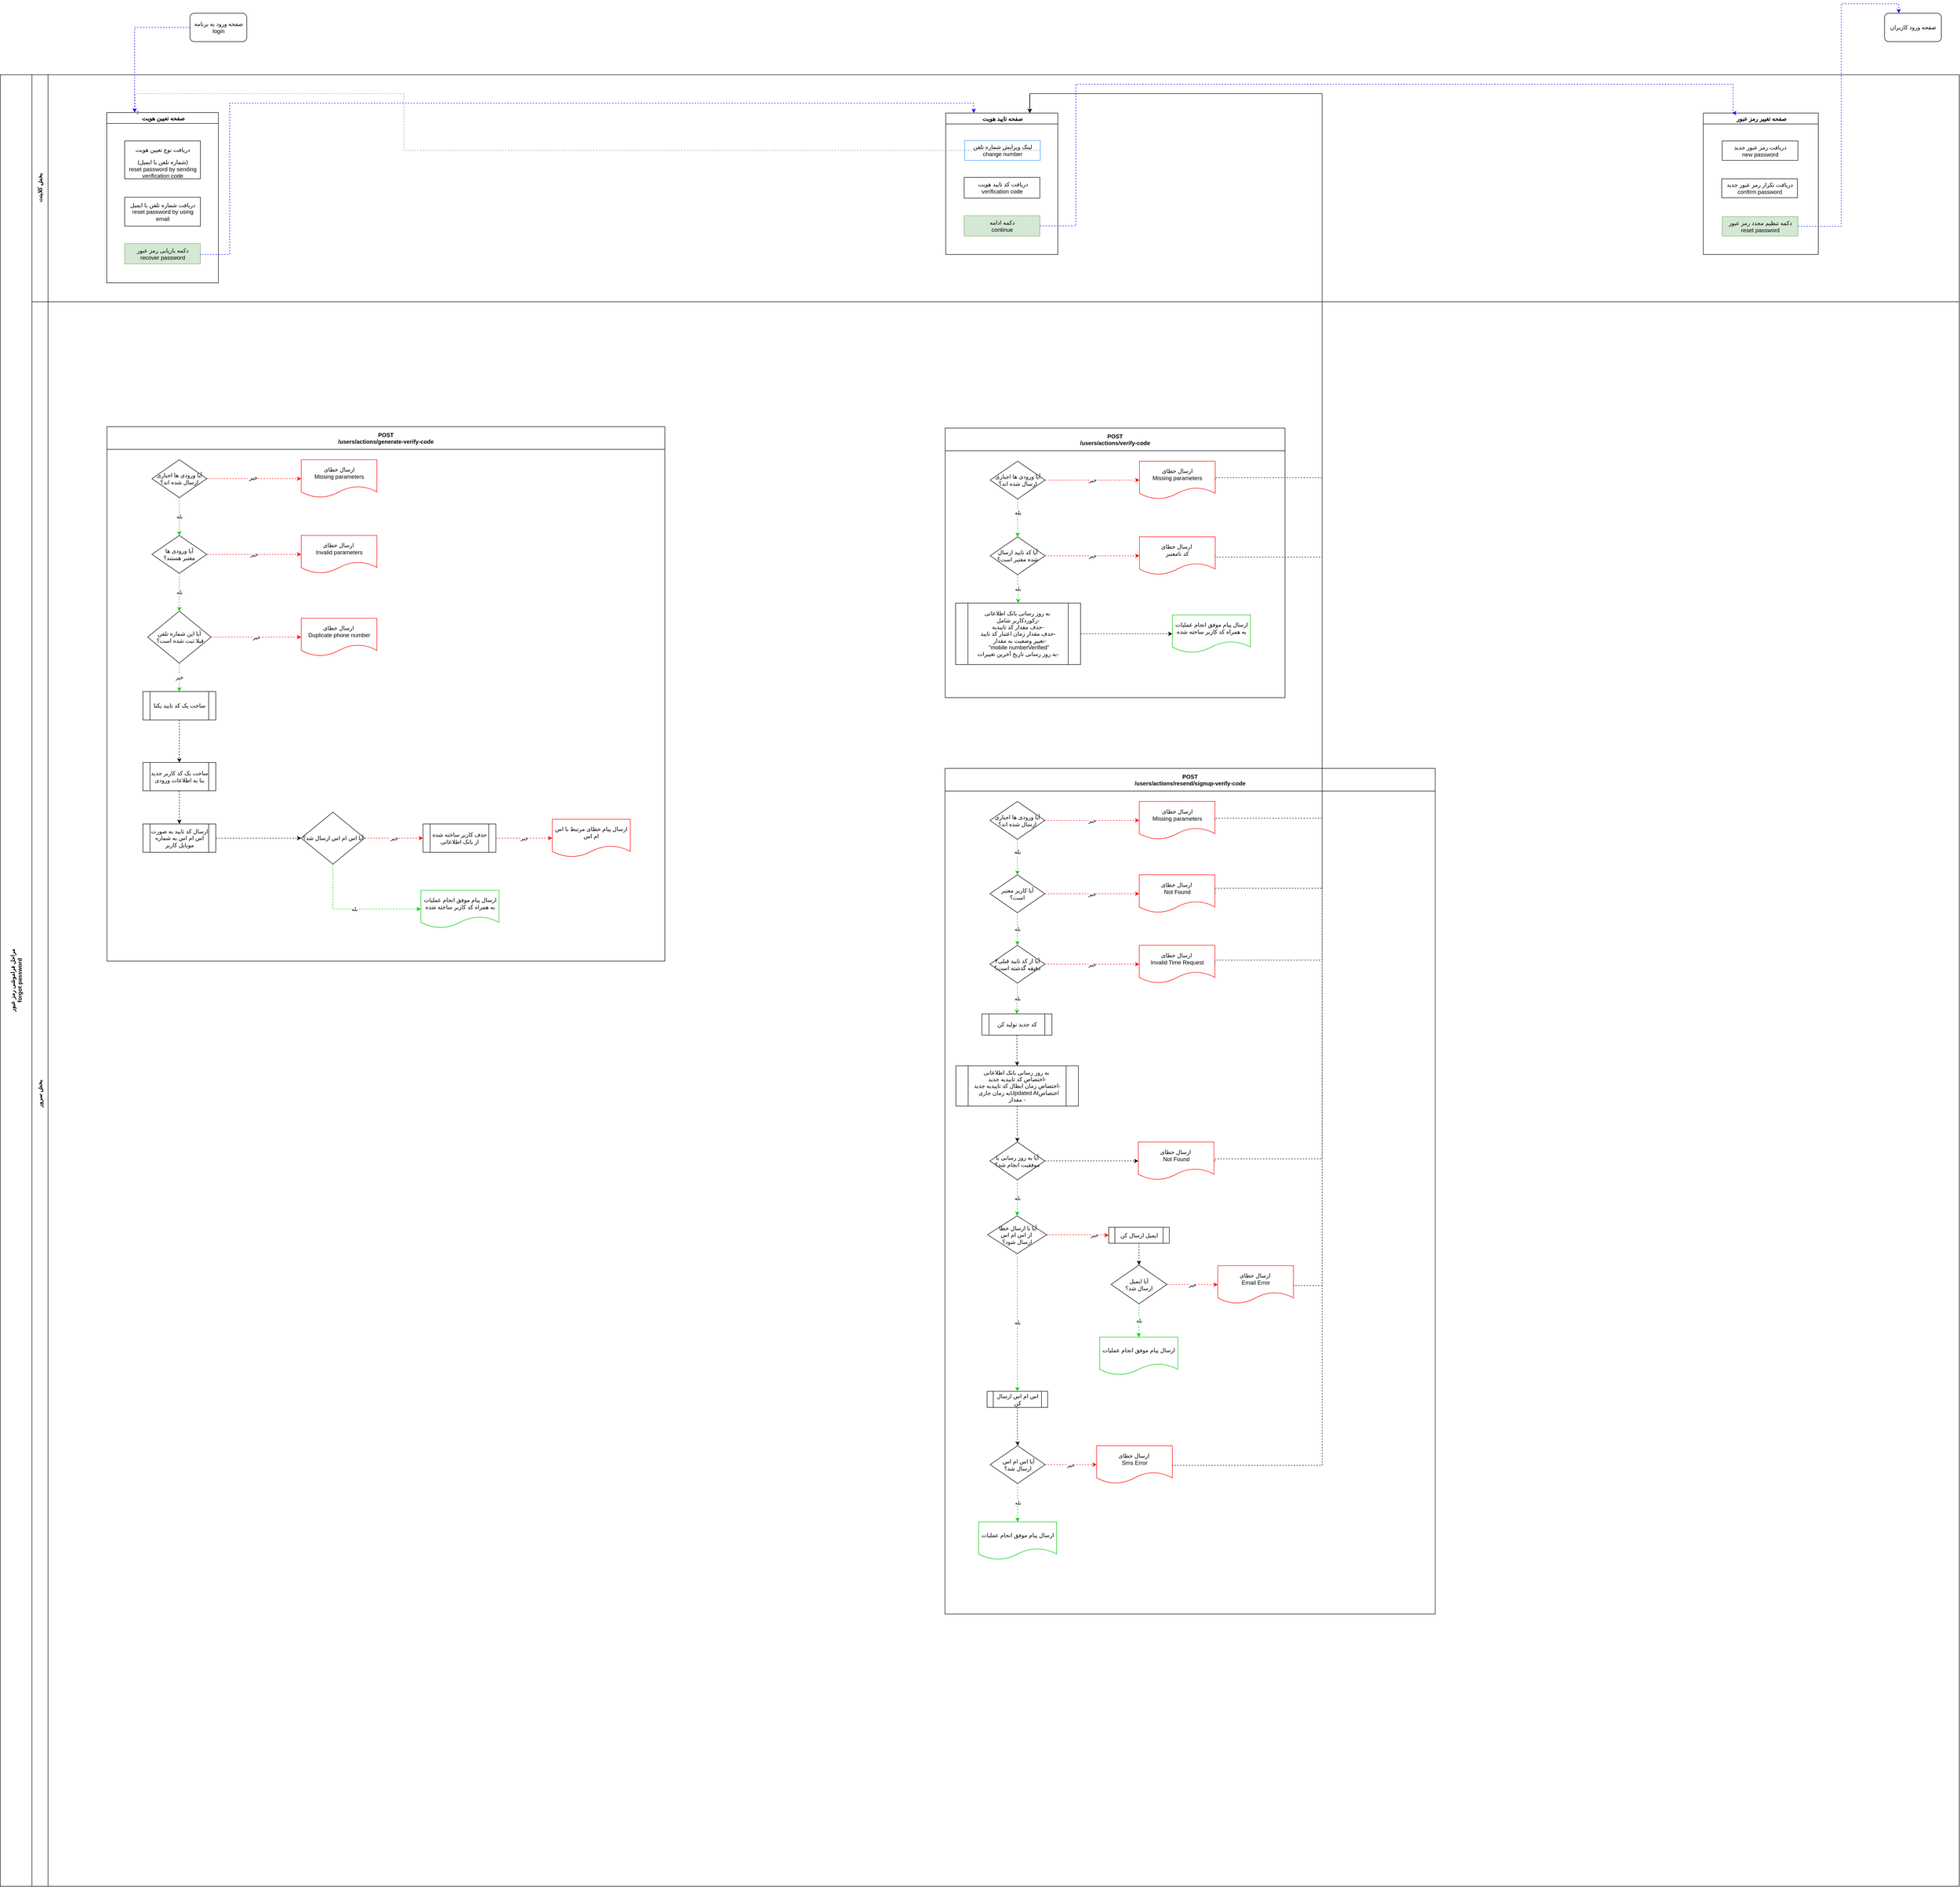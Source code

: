 <mxfile version="10.9.6" type="github"><diagram id="lWfPOPbWUKM3Ms0TFxAV" name="Page-1"><mxGraphModel dx="4256" dy="754" grid="1" gridSize="10" guides="1" tooltips="1" connect="1" arrows="1" fold="1" page="1" pageScale="1" pageWidth="850" pageHeight="1100" math="0" shadow="0"><root><mxCell id="0"/><mxCell id="1" parent="0"/><mxCell id="Nr_hfx2kaNxl8yZD8ZMd-1" value="مراحل فراموشی رمز عبور&lt;br&gt;forgot password&lt;br&gt;" style="swimlane;html=1;childLayout=stackLayout;resizeParent=1;resizeParentMax=0;horizontal=0;startSize=67;horizontalStack=0;" parent="1" vertex="1"><mxGeometry x="-643.5" y="1280" width="4140" height="3830" as="geometry"/></mxCell><mxCell id="Nr_hfx2kaNxl8yZD8ZMd-2" value="بخش کلاینت" style="swimlane;html=1;startSize=34;horizontal=0;" parent="Nr_hfx2kaNxl8yZD8ZMd-1" vertex="1"><mxGeometry x="67" width="4073" height="480" as="geometry"/></mxCell><mxCell id="Nr_hfx2kaNxl8yZD8ZMd-3" value=" صفحه تغییر رمز عبور" style="swimlane;" parent="Nr_hfx2kaNxl8yZD8ZMd-2" vertex="1"><mxGeometry x="3532" y="81" width="243" height="299" as="geometry"/></mxCell><mxCell id="Nr_hfx2kaNxl8yZD8ZMd-4" value="&lt;p&gt;&lt;/p&gt;&lt;p&gt;&lt;/p&gt;&lt;p&gt;&lt;/p&gt;&lt;p&gt;&lt;/p&gt;&lt;p&gt;&lt;/p&gt;&lt;p&gt;دریافت رمز عبور جدید&lt;br&gt;new password&lt;br&gt;&lt;/p&gt;" style="rounded=0;whiteSpace=wrap;html=1;" parent="Nr_hfx2kaNxl8yZD8ZMd-3" vertex="1"><mxGeometry x="40" y="59" width="160" height="41" as="geometry"/></mxCell><mxCell id="Nr_hfx2kaNxl8yZD8ZMd-5" value="&lt;span&gt;دریافت&amp;nbsp;&lt;/span&gt;&lt;span&gt;تکرار رمز عبور جدید&lt;br&gt;confirm password&lt;br&gt;&lt;/span&gt;" style="rounded=0;whiteSpace=wrap;html=1;" parent="Nr_hfx2kaNxl8yZD8ZMd-3" vertex="1"><mxGeometry x="39" y="139" width="160" height="40" as="geometry"/></mxCell><mxCell id="Nr_hfx2kaNxl8yZD8ZMd-6" value="دکمه تنظیم مجدد رمز عبور&lt;br&gt;reset password&lt;br&gt;" style="rounded=0;whiteSpace=wrap;html=1;fillColor=#d5e8d4;strokeColor=#82b366;" parent="Nr_hfx2kaNxl8yZD8ZMd-3" vertex="1"><mxGeometry x="40" y="219" width="160" height="41" as="geometry"/></mxCell><mxCell id="Nr_hfx2kaNxl8yZD8ZMd-7" value=" صفحه تایید هویت" style="swimlane;" parent="Nr_hfx2kaNxl8yZD8ZMd-2" vertex="1"><mxGeometry x="1931" y="81" width="237" height="299" as="geometry"/></mxCell><mxCell id="Nr_hfx2kaNxl8yZD8ZMd-8" value="&lt;p&gt;&lt;/p&gt;&lt;p&gt;&lt;/p&gt;&lt;p&gt;&lt;/p&gt;&lt;p&gt;&lt;/p&gt;&lt;p&gt;&lt;/p&gt;&lt;p&gt;&amp;nbsp;دریافت کد تایید هویت&lt;br&gt;verification code&lt;br&gt;&lt;/p&gt;" style="rounded=0;whiteSpace=wrap;html=1;" parent="Nr_hfx2kaNxl8yZD8ZMd-7" vertex="1"><mxGeometry x="39" y="136" width="160" height="44" as="geometry"/></mxCell><mxCell id="Nr_hfx2kaNxl8yZD8ZMd-9" value="دکمه ادامه&lt;br&gt;continue&lt;br&gt;" style="rounded=0;whiteSpace=wrap;html=1;fillColor=#d5e8d4;strokeColor=#82b366;" parent="Nr_hfx2kaNxl8yZD8ZMd-7" vertex="1"><mxGeometry x="39" y="217" width="160" height="43" as="geometry"/></mxCell><mxCell id="Nr_hfx2kaNxl8yZD8ZMd-10" value="لینک ویرایش شماره تلفن&lt;br&gt;change number&lt;br&gt;" style="rounded=0;whiteSpace=wrap;html=1;fillColor=#FFFFFF;strokeColor=#3399FF;" parent="Nr_hfx2kaNxl8yZD8ZMd-7" vertex="1"><mxGeometry x="40" y="58" width="160" height="42" as="geometry"/></mxCell><mxCell id="Nr_hfx2kaNxl8yZD8ZMd-11" value=" صفحه تعیین هویت" style="swimlane;" parent="Nr_hfx2kaNxl8yZD8ZMd-2" vertex="1"><mxGeometry x="158" y="80" width="236" height="360" as="geometry"/></mxCell><mxCell id="Nr_hfx2kaNxl8yZD8ZMd-12" value="&lt;p&gt;دریافت نوع تعیین هویت&lt;/p&gt;&lt;span&gt;(شماره تلفن یا ایمیل)&lt;br&gt;reset password by sending verification code&lt;br&gt;&lt;/span&gt;" style="rounded=0;whiteSpace=wrap;html=1;" parent="Nr_hfx2kaNxl8yZD8ZMd-11" vertex="1"><mxGeometry x="38" y="60" width="160" height="80" as="geometry"/></mxCell><mxCell id="Nr_hfx2kaNxl8yZD8ZMd-13" value="&lt;p&gt;&lt;/p&gt;&lt;p&gt;&lt;/p&gt;&lt;p&gt;&lt;/p&gt;&lt;p&gt;&lt;/p&gt;&lt;p&gt;&lt;/p&gt;&lt;p&gt;دریافت شماره تلفن یا ایمیل&lt;br&gt;reset password by using email&lt;br&gt;&lt;/p&gt;" style="rounded=0;whiteSpace=wrap;html=1;" parent="Nr_hfx2kaNxl8yZD8ZMd-11" vertex="1"><mxGeometry x="38" y="179" width="160" height="61" as="geometry"/></mxCell><mxCell id="Nr_hfx2kaNxl8yZD8ZMd-14" value="دکمه بازیابی رمز عبور&lt;br&gt;recover password&lt;br&gt;" style="rounded=0;whiteSpace=wrap;html=1;fillColor=#d5e8d4;strokeColor=#82b366;" parent="Nr_hfx2kaNxl8yZD8ZMd-11" vertex="1"><mxGeometry x="38" y="277" width="160" height="43" as="geometry"/></mxCell><mxCell id="Nr_hfx2kaNxl8yZD8ZMd-15" style="edgeStyle=orthogonalEdgeStyle;rounded=0;orthogonalLoop=1;jettySize=auto;html=1;exitX=1;exitY=0.5;exitDx=0;exitDy=0;entryX=0.25;entryY=0;entryDx=0;entryDy=0;dashed=1;fillColor=#dae8fc;strokeColor=#0000FF;" parent="Nr_hfx2kaNxl8yZD8ZMd-2" source="Nr_hfx2kaNxl8yZD8ZMd-14" target="Nr_hfx2kaNxl8yZD8ZMd-7" edge="1"><mxGeometry relative="1" as="geometry"><Array as="points"><mxPoint x="355" y="380"/><mxPoint x="418" y="380"/><mxPoint x="418" y="60"/><mxPoint x="1989" y="60"/></Array></mxGeometry></mxCell><mxCell id="Nr_hfx2kaNxl8yZD8ZMd-16" style="edgeStyle=orthogonalEdgeStyle;rounded=0;orthogonalLoop=1;jettySize=auto;html=1;exitX=1;exitY=0.5;exitDx=0;exitDy=0;entryX=0.25;entryY=0;entryDx=0;entryDy=0;dashed=1;fillColor=#dae8fc;strokeColor=#0000FF;" parent="Nr_hfx2kaNxl8yZD8ZMd-2" source="Nr_hfx2kaNxl8yZD8ZMd-9" target="Nr_hfx2kaNxl8yZD8ZMd-3" edge="1"><mxGeometry relative="1" as="geometry"><Array as="points"><mxPoint x="2206" y="320"/><mxPoint x="2206" y="20"/><mxPoint x="3595" y="20"/></Array></mxGeometry></mxCell><mxCell id="Nr_hfx2kaNxl8yZD8ZMd-17" style="edgeStyle=orthogonalEdgeStyle;rounded=0;orthogonalLoop=1;jettySize=auto;html=1;exitX=1;exitY=0.5;exitDx=0;exitDy=0;entryX=0.25;entryY=0;entryDx=0;entryDy=0;dashed=1;strokeColor=#999999;" parent="Nr_hfx2kaNxl8yZD8ZMd-2" source="Nr_hfx2kaNxl8yZD8ZMd-10" target="Nr_hfx2kaNxl8yZD8ZMd-11" edge="1"><mxGeometry relative="1" as="geometry"><Array as="points"><mxPoint x="786" y="160"/><mxPoint x="786" y="40"/><mxPoint x="218" y="40"/></Array></mxGeometry></mxCell><mxCell id="Nr_hfx2kaNxl8yZD8ZMd-18" value="بخش سرور" style="swimlane;html=1;startSize=34;horizontal=0;" parent="Nr_hfx2kaNxl8yZD8ZMd-1" vertex="1"><mxGeometry x="67" y="480" width="4073" height="3350" as="geometry"/></mxCell><mxCell id="lVW3P33FozrDbJI4DWlF-161" value="POST&#10;/users/actions/generate-verify-code" style="swimlane;startSize=48;" vertex="1" parent="Nr_hfx2kaNxl8yZD8ZMd-18"><mxGeometry x="158.5" y="264" width="1179" height="1130" as="geometry"/></mxCell><mxCell id="lVW3P33FozrDbJI4DWlF-162" style="edgeStyle=orthogonalEdgeStyle;rounded=0;orthogonalLoop=1;jettySize=auto;html=1;exitX=1;exitY=0.5;exitDx=0;exitDy=0;entryX=0;entryY=0.5;entryDx=0;entryDy=0;dashed=1;strokeColor=#FF0000;" edge="1" parent="lVW3P33FozrDbJI4DWlF-161" source="lVW3P33FozrDbJI4DWlF-165" target="lVW3P33FozrDbJI4DWlF-172"><mxGeometry relative="1" as="geometry"/></mxCell><mxCell id="lVW3P33FozrDbJI4DWlF-163" value="خیر" style="text;html=1;resizable=0;points=[];align=center;verticalAlign=middle;labelBackgroundColor=#ffffff;" vertex="1" connectable="0" parent="lVW3P33FozrDbJI4DWlF-162"><mxGeometry x="-0.025" y="3" relative="1" as="geometry"><mxPoint y="1" as="offset"/></mxGeometry></mxCell><mxCell id="lVW3P33FozrDbJI4DWlF-164" value="بله" style="edgeStyle=orthogonalEdgeStyle;rounded=0;orthogonalLoop=1;jettySize=auto;html=1;exitX=0.5;exitY=1;exitDx=0;exitDy=0;entryX=0.5;entryY=0;entryDx=0;entryDy=0;dashed=1;strokeColor=#00CC00;" edge="1" parent="lVW3P33FozrDbJI4DWlF-161" source="lVW3P33FozrDbJI4DWlF-165" target="lVW3P33FozrDbJI4DWlF-168"><mxGeometry relative="1" as="geometry"/></mxCell><mxCell id="lVW3P33FozrDbJI4DWlF-165" value="آیا ورودی ها اجباری ارسال شده اند؟" style="rhombus;whiteSpace=wrap;html=1;" vertex="1" parent="lVW3P33FozrDbJI4DWlF-161"><mxGeometry x="95" y="70" width="116" height="80" as="geometry"/></mxCell><mxCell id="lVW3P33FozrDbJI4DWlF-166" value="خیر" style="edgeStyle=orthogonalEdgeStyle;rounded=0;orthogonalLoop=1;jettySize=auto;html=1;exitX=1;exitY=0.5;exitDx=0;exitDy=0;entryX=0;entryY=0.5;entryDx=0;entryDy=0;dashed=1;strokeColor=#FF0000;" edge="1" parent="lVW3P33FozrDbJI4DWlF-161" source="lVW3P33FozrDbJI4DWlF-168" target="lVW3P33FozrDbJI4DWlF-179"><mxGeometry relative="1" as="geometry"/></mxCell><mxCell id="lVW3P33FozrDbJI4DWlF-167" value="بله" style="edgeStyle=orthogonalEdgeStyle;rounded=0;orthogonalLoop=1;jettySize=auto;html=1;exitX=0.5;exitY=1;exitDx=0;exitDy=0;dashed=1;strokeColor=#00CC00;" edge="1" parent="lVW3P33FozrDbJI4DWlF-161" source="lVW3P33FozrDbJI4DWlF-168" target="lVW3P33FozrDbJI4DWlF-177"><mxGeometry relative="1" as="geometry"/></mxCell><mxCell id="lVW3P33FozrDbJI4DWlF-168" value="آیا ورودی ها &lt;br&gt;معتبر هستند؟" style="rhombus;whiteSpace=wrap;html=1;" vertex="1" parent="lVW3P33FozrDbJI4DWlF-161"><mxGeometry x="95" y="230" width="116" height="80" as="geometry"/></mxCell><mxCell id="lVW3P33FozrDbJI4DWlF-169" value="بله" style="edgeStyle=orthogonalEdgeStyle;rounded=0;orthogonalLoop=1;jettySize=auto;html=1;exitX=0.5;exitY=1;exitDx=0;exitDy=0;entryX=0.5;entryY=0;entryDx=0;entryDy=0;dashed=1;strokeColor=#00CC00;" edge="1" parent="lVW3P33FozrDbJI4DWlF-161"><mxGeometry relative="1" as="geometry"/></mxCell><mxCell id="lVW3P33FozrDbJI4DWlF-170" style="edgeStyle=orthogonalEdgeStyle;rounded=0;orthogonalLoop=1;jettySize=auto;html=1;exitX=0.5;exitY=1;exitDx=0;exitDy=0;entryX=0.5;entryY=0;entryDx=0;entryDy=0;dashed=1;strokeColor=#000000;" edge="1" parent="lVW3P33FozrDbJI4DWlF-161" source="lVW3P33FozrDbJI4DWlF-171" target="lVW3P33FozrDbJI4DWlF-184"><mxGeometry relative="1" as="geometry"/></mxCell><mxCell id="lVW3P33FozrDbJI4DWlF-171" value="ساخت یک کد تایید یکتا" style="shape=process;whiteSpace=wrap;html=1;backgroundOutline=1;" vertex="1" parent="lVW3P33FozrDbJI4DWlF-161"><mxGeometry x="76" y="560" width="154" height="60" as="geometry"/></mxCell><mxCell id="lVW3P33FozrDbJI4DWlF-172" value="ارسال خطای&lt;br&gt;Missing parameters" style="shape=document;whiteSpace=wrap;html=1;boundedLbl=1;strokeColor=#FF0000;" vertex="1" parent="lVW3P33FozrDbJI4DWlF-161"><mxGeometry x="410.5" y="70" width="160" height="80" as="geometry"/></mxCell><mxCell id="lVW3P33FozrDbJI4DWlF-173" value="خیر" style="edgeStyle=orthogonalEdgeStyle;rounded=0;orthogonalLoop=1;jettySize=auto;html=1;exitX=1;exitY=0.5;exitDx=0;exitDy=0;entryX=0;entryY=0.5;entryDx=0;entryDy=0;dashed=1;strokeColor=#FF0000;" edge="1" parent="lVW3P33FozrDbJI4DWlF-161"><mxGeometry relative="1" as="geometry"/></mxCell><mxCell id="lVW3P33FozrDbJI4DWlF-174" value="خیر" style="edgeStyle=orthogonalEdgeStyle;rounded=0;orthogonalLoop=1;jettySize=auto;html=1;exitX=0.5;exitY=1;exitDx=0;exitDy=0;entryX=0.5;entryY=0;entryDx=0;entryDy=0;dashed=1;strokeColor=#FF0000;" edge="1" parent="lVW3P33FozrDbJI4DWlF-161"><mxGeometry relative="1" as="geometry"/></mxCell><mxCell id="lVW3P33FozrDbJI4DWlF-175" value="خیر" style="edgeStyle=orthogonalEdgeStyle;rounded=0;orthogonalLoop=1;jettySize=auto;html=1;exitX=1;exitY=0.5;exitDx=0;exitDy=0;dashed=1;strokeColor=#FF0000;" edge="1" parent="lVW3P33FozrDbJI4DWlF-161" source="lVW3P33FozrDbJI4DWlF-177" target="lVW3P33FozrDbJI4DWlF-181"><mxGeometry relative="1" as="geometry"/></mxCell><mxCell id="lVW3P33FozrDbJI4DWlF-176" value="خیر" style="edgeStyle=orthogonalEdgeStyle;rounded=0;orthogonalLoop=1;jettySize=auto;html=1;exitX=0.5;exitY=1;exitDx=0;exitDy=0;entryX=0.5;entryY=0;entryDx=0;entryDy=0;dashed=1;strokeColor=#00CC00;" edge="1" parent="lVW3P33FozrDbJI4DWlF-161" source="lVW3P33FozrDbJI4DWlF-177" target="lVW3P33FozrDbJI4DWlF-171"><mxGeometry relative="1" as="geometry"/></mxCell><mxCell id="lVW3P33FozrDbJI4DWlF-177" value="آیا این شماره تلفن&lt;br&gt;&amp;nbsp;قبلا ثبت شده است؟" style="rhombus;whiteSpace=wrap;html=1;" vertex="1" parent="lVW3P33FozrDbJI4DWlF-161"><mxGeometry x="86" y="390" width="134" height="110" as="geometry"/></mxCell><mxCell id="lVW3P33FozrDbJI4DWlF-178" value="بله" style="edgeStyle=orthogonalEdgeStyle;rounded=0;orthogonalLoop=1;jettySize=auto;html=1;exitX=0.5;exitY=1;exitDx=0;exitDy=0;dashed=1;strokeColor=#00CC00;" edge="1" parent="lVW3P33FozrDbJI4DWlF-161"><mxGeometry relative="1" as="geometry"/></mxCell><mxCell id="lVW3P33FozrDbJI4DWlF-179" value="&lt;span style=&quot;white-space: normal&quot;&gt;ارسال خطای&amp;nbsp;&lt;/span&gt;&lt;br style=&quot;white-space: normal&quot;&gt;&lt;span style=&quot;white-space: normal&quot;&gt;Invalid parameters&lt;/span&gt;" style="shape=document;whiteSpace=wrap;html=1;boundedLbl=1;strokeColor=#FF0000;" vertex="1" parent="lVW3P33FozrDbJI4DWlF-161"><mxGeometry x="410.5" y="230" width="160" height="80" as="geometry"/></mxCell><mxCell id="lVW3P33FozrDbJI4DWlF-180" value="خیر" style="edgeStyle=orthogonalEdgeStyle;rounded=0;orthogonalLoop=1;jettySize=auto;html=1;exitX=1;exitY=0.5;exitDx=0;exitDy=0;entryX=0;entryY=0.5;entryDx=0;entryDy=0;dashed=1;strokeColor=#FF0000;" edge="1" parent="lVW3P33FozrDbJI4DWlF-161"><mxGeometry relative="1" as="geometry"><Array as="points"><mxPoint x="357" y="270"/><mxPoint x="357" y="270"/></Array></mxGeometry></mxCell><mxCell id="lVW3P33FozrDbJI4DWlF-181" value="&lt;span style=&quot;white-space: normal&quot;&gt;ارسال خطای&amp;nbsp;&lt;/span&gt;&lt;br style=&quot;white-space: normal&quot;&gt;&lt;span style=&quot;white-space: normal&quot;&gt;Duplicate phone number&lt;/span&gt;" style="shape=document;whiteSpace=wrap;html=1;boundedLbl=1;strokeColor=#FF0000;" vertex="1" parent="lVW3P33FozrDbJI4DWlF-161"><mxGeometry x="410.5" y="405" width="160" height="80" as="geometry"/></mxCell><mxCell id="lVW3P33FozrDbJI4DWlF-182" value="خیر" style="edgeStyle=orthogonalEdgeStyle;rounded=0;orthogonalLoop=1;jettySize=auto;html=1;exitX=1;exitY=0.5;exitDx=0;exitDy=0;entryX=0;entryY=0.5;entryDx=0;entryDy=0;dashed=1;strokeColor=#FF0000;" edge="1" parent="lVW3P33FozrDbJI4DWlF-161"><mxGeometry relative="1" as="geometry"/></mxCell><mxCell id="lVW3P33FozrDbJI4DWlF-183" style="edgeStyle=orthogonalEdgeStyle;rounded=0;orthogonalLoop=1;jettySize=auto;html=1;exitX=0.5;exitY=1;exitDx=0;exitDy=0;entryX=0.5;entryY=0;entryDx=0;entryDy=0;dashed=1;strokeColor=#000000;" edge="1" parent="lVW3P33FozrDbJI4DWlF-161" source="lVW3P33FozrDbJI4DWlF-184" target="lVW3P33FozrDbJI4DWlF-187"><mxGeometry relative="1" as="geometry"/></mxCell><mxCell id="lVW3P33FozrDbJI4DWlF-184" value="ساخت یک کد کاربر جدید بنا به اطلاعات ورودی" style="shape=process;whiteSpace=wrap;html=1;backgroundOutline=1;" vertex="1" parent="lVW3P33FozrDbJI4DWlF-161"><mxGeometry x="76" y="710" width="154" height="60" as="geometry"/></mxCell><mxCell id="lVW3P33FozrDbJI4DWlF-185" style="edgeStyle=orthogonalEdgeStyle;rounded=0;orthogonalLoop=1;jettySize=auto;html=1;exitX=0.5;exitY=1;exitDx=0;exitDy=0;dashed=1;strokeColor=#000000;" edge="1" parent="lVW3P33FozrDbJI4DWlF-161"><mxGeometry relative="1" as="geometry"/></mxCell><mxCell id="lVW3P33FozrDbJI4DWlF-186" style="edgeStyle=orthogonalEdgeStyle;rounded=0;orthogonalLoop=1;jettySize=auto;html=1;exitX=1;exitY=0.5;exitDx=0;exitDy=0;entryX=0;entryY=0.5;entryDx=0;entryDy=0;dashed=1;strokeColor=#000000;" edge="1" parent="lVW3P33FozrDbJI4DWlF-161" source="lVW3P33FozrDbJI4DWlF-187" target="lVW3P33FozrDbJI4DWlF-191"><mxGeometry relative="1" as="geometry"/></mxCell><mxCell id="lVW3P33FozrDbJI4DWlF-187" value="ارسال کد تایید به صورت اس ام اس به شماره موبایل کاربر" style="shape=process;whiteSpace=wrap;html=1;backgroundOutline=1;" vertex="1" parent="lVW3P33FozrDbJI4DWlF-161"><mxGeometry x="76" y="840" width="154" height="60" as="geometry"/></mxCell><mxCell id="lVW3P33FozrDbJI4DWlF-188" style="edgeStyle=orthogonalEdgeStyle;rounded=0;orthogonalLoop=1;jettySize=auto;html=1;exitX=0.5;exitY=1;exitDx=0;exitDy=0;entryX=0.5;entryY=0;entryDx=0;entryDy=0;dashed=1;strokeColor=#000000;" edge="1" parent="lVW3P33FozrDbJI4DWlF-161"><mxGeometry relative="1" as="geometry"/></mxCell><mxCell id="lVW3P33FozrDbJI4DWlF-189" value="بله" style="edgeStyle=orthogonalEdgeStyle;rounded=0;orthogonalLoop=1;jettySize=auto;html=1;exitX=0.5;exitY=1;exitDx=0;exitDy=0;entryX=0;entryY=0.5;entryDx=0;entryDy=0;dashed=1;strokeColor=#00CC00;" edge="1" parent="lVW3P33FozrDbJI4DWlF-161" source="lVW3P33FozrDbJI4DWlF-191" target="lVW3P33FozrDbJI4DWlF-198"><mxGeometry relative="1" as="geometry"/></mxCell><mxCell id="lVW3P33FozrDbJI4DWlF-190" value="خیر" style="edgeStyle=orthogonalEdgeStyle;rounded=0;orthogonalLoop=1;jettySize=auto;html=1;exitX=1;exitY=0.5;exitDx=0;exitDy=0;entryX=0;entryY=0.5;entryDx=0;entryDy=0;dashed=1;strokeColor=#FF0000;" edge="1" parent="lVW3P33FozrDbJI4DWlF-161" source="lVW3P33FozrDbJI4DWlF-191" target="lVW3P33FozrDbJI4DWlF-194"><mxGeometry relative="1" as="geometry"/></mxCell><mxCell id="lVW3P33FozrDbJI4DWlF-191" value="آیا اس ام اس ارسال شد؟" style="rhombus;whiteSpace=wrap;html=1;" vertex="1" parent="lVW3P33FozrDbJI4DWlF-161"><mxGeometry x="410.5" y="815" width="134" height="110" as="geometry"/></mxCell><mxCell id="lVW3P33FozrDbJI4DWlF-192" style="edgeStyle=orthogonalEdgeStyle;rounded=0;orthogonalLoop=1;jettySize=auto;html=1;exitX=1;exitY=0.5;exitDx=0;exitDy=0;entryX=0;entryY=0.5;entryDx=0;entryDy=0;dashed=1;strokeColor=#000000;" edge="1" parent="lVW3P33FozrDbJI4DWlF-161"><mxGeometry relative="1" as="geometry"/></mxCell><mxCell id="lVW3P33FozrDbJI4DWlF-193" value="خیر" style="edgeStyle=orthogonalEdgeStyle;rounded=0;orthogonalLoop=1;jettySize=auto;html=1;exitX=1;exitY=0.5;exitDx=0;exitDy=0;entryX=0;entryY=0.5;entryDx=0;entryDy=0;dashed=1;strokeColor=#FF0000;" edge="1" parent="lVW3P33FozrDbJI4DWlF-161" source="lVW3P33FozrDbJI4DWlF-194" target="lVW3P33FozrDbJI4DWlF-196"><mxGeometry relative="1" as="geometry"/></mxCell><mxCell id="lVW3P33FozrDbJI4DWlF-194" value="حذف کاربر ساخته شده از بانک اطلاعاتی" style="shape=process;whiteSpace=wrap;html=1;backgroundOutline=1;" vertex="1" parent="lVW3P33FozrDbJI4DWlF-161"><mxGeometry x="668" y="840" width="154" height="60" as="geometry"/></mxCell><mxCell id="lVW3P33FozrDbJI4DWlF-195" value="خیر" style="edgeStyle=orthogonalEdgeStyle;rounded=0;orthogonalLoop=1;jettySize=auto;html=1;exitX=1;exitY=0.5;exitDx=0;exitDy=0;entryX=0;entryY=0.5;entryDx=0;entryDy=0;dashed=1;strokeColor=#FF0000;" edge="1" parent="lVW3P33FozrDbJI4DWlF-161"><mxGeometry relative="1" as="geometry"/></mxCell><mxCell id="lVW3P33FozrDbJI4DWlF-196" value="ارسال پیام خطای مرتبط با اس ام اس" style="shape=document;whiteSpace=wrap;html=1;boundedLbl=1;strokeColor=#FF0000;" vertex="1" parent="lVW3P33FozrDbJI4DWlF-161"><mxGeometry x="941" y="830" width="165" height="80" as="geometry"/></mxCell><mxCell id="lVW3P33FozrDbJI4DWlF-197" style="edgeStyle=orthogonalEdgeStyle;rounded=0;orthogonalLoop=1;jettySize=auto;html=1;exitX=1;exitY=0.5;exitDx=0;exitDy=0;entryX=0;entryY=0.5;entryDx=0;entryDy=0;dashed=1;strokeColor=#000000;" edge="1" parent="lVW3P33FozrDbJI4DWlF-161"><mxGeometry relative="1" as="geometry"/></mxCell><mxCell id="lVW3P33FozrDbJI4DWlF-198" value="ارسال پیام موفق انجام عملیات به همراه کد کاربر ساخته شده" style="shape=document;whiteSpace=wrap;html=1;boundedLbl=1;strokeColor=#00CC00;" vertex="1" parent="lVW3P33FozrDbJI4DWlF-161"><mxGeometry x="663.5" y="980" width="165" height="80" as="geometry"/></mxCell><mxCell id="lVW3P33FozrDbJI4DWlF-199" value="بله" style="edgeStyle=orthogonalEdgeStyle;rounded=0;orthogonalLoop=1;jettySize=auto;html=1;exitX=0.5;exitY=1;exitDx=0;exitDy=0;dashed=1;strokeColor=#00CC00;" edge="1" parent="lVW3P33FozrDbJI4DWlF-161"><mxGeometry relative="1" as="geometry"/></mxCell><mxCell id="Nr_hfx2kaNxl8yZD8ZMd-19" value="صفحه ورود کاربران" style="rounded=1;whiteSpace=wrap;html=1;" parent="1" vertex="1"><mxGeometry x="3338.5" y="1150" width="120" height="60" as="geometry"/></mxCell><mxCell id="Nr_hfx2kaNxl8yZD8ZMd-20" style="edgeStyle=orthogonalEdgeStyle;rounded=0;orthogonalLoop=1;jettySize=auto;html=1;exitX=1;exitY=0.5;exitDx=0;exitDy=0;entryX=0.25;entryY=0;entryDx=0;entryDy=0;dashed=1;strokeColor=#0000FF;" parent="1" source="Nr_hfx2kaNxl8yZD8ZMd-6" target="Nr_hfx2kaNxl8yZD8ZMd-19" edge="1"><mxGeometry relative="1" as="geometry"/></mxCell><mxCell id="Nr_hfx2kaNxl8yZD8ZMd-27" style="edgeStyle=orthogonalEdgeStyle;rounded=0;orthogonalLoop=1;jettySize=auto;html=1;exitX=0;exitY=0.5;exitDx=0;exitDy=0;entryX=0.25;entryY=0;entryDx=0;entryDy=0;dashed=1;strokeColor=#0000FF;" parent="1" source="Nr_hfx2kaNxl8yZD8ZMd-26" target="Nr_hfx2kaNxl8yZD8ZMd-11" edge="1"><mxGeometry relative="1" as="geometry"><mxPoint x="-383.667" y="1179.667" as="sourcePoint"/></mxGeometry></mxCell><mxCell id="Nr_hfx2kaNxl8yZD8ZMd-26" value="&lt;span&gt;صفحه ورود به برنامه&lt;/span&gt;&lt;br&gt;&lt;span&gt;login&lt;/span&gt;" style="rounded=1;whiteSpace=wrap;html=1;" parent="1" vertex="1"><mxGeometry x="-242.5" y="1150" width="120" height="60" as="geometry"/></mxCell><mxCell id="lVW3P33FozrDbJI4DWlF-77" value="POST &#10;/users/actions/verify-code" style="swimlane;startSize=48;" vertex="1" parent="1"><mxGeometry x="1353.5" y="2027" width="718" height="570" as="geometry"/></mxCell><mxCell id="lVW3P33FozrDbJI4DWlF-78" value="خیر" style="edgeStyle=orthogonalEdgeStyle;rounded=0;orthogonalLoop=1;jettySize=auto;html=1;exitX=1;exitY=0.5;exitDx=0;exitDy=0;entryX=0;entryY=0.5;entryDx=0;entryDy=0;dashed=1;strokeColor=#FF0000;" edge="1" parent="lVW3P33FozrDbJI4DWlF-77" source="lVW3P33FozrDbJI4DWlF-81" target="lVW3P33FozrDbJI4DWlF-87"><mxGeometry relative="1" as="geometry"/></mxCell><mxCell id="lVW3P33FozrDbJI4DWlF-79" style="edgeStyle=orthogonalEdgeStyle;rounded=0;orthogonalLoop=1;jettySize=auto;html=1;exitX=0.5;exitY=1;exitDx=0;exitDy=0;dashed=1;strokeColor=#00CC00;" edge="1" parent="lVW3P33FozrDbJI4DWlF-77" source="lVW3P33FozrDbJI4DWlF-81" target="lVW3P33FozrDbJI4DWlF-83"><mxGeometry relative="1" as="geometry"/></mxCell><mxCell id="lVW3P33FozrDbJI4DWlF-80" value="بله" style="text;html=1;resizable=0;points=[];align=center;verticalAlign=middle;labelBackgroundColor=#ffffff;" vertex="1" connectable="0" parent="lVW3P33FozrDbJI4DWlF-79"><mxGeometry x="-0.015" y="-11" relative="1" as="geometry"><mxPoint x="11" y="-11" as="offset"/></mxGeometry></mxCell><mxCell id="lVW3P33FozrDbJI4DWlF-81" value="آیا ورودی ها اجباری ارسال شده اند؟" style="rhombus;whiteSpace=wrap;html=1;" vertex="1" parent="lVW3P33FozrDbJI4DWlF-77"><mxGeometry x="95" y="70" width="116" height="80" as="geometry"/></mxCell><mxCell id="lVW3P33FozrDbJI4DWlF-82" value="خیر" style="edgeStyle=orthogonalEdgeStyle;rounded=0;orthogonalLoop=1;jettySize=auto;html=1;exitX=1;exitY=0.5;exitDx=0;exitDy=0;entryX=0;entryY=0.5;entryDx=0;entryDy=0;dashed=1;strokeColor=#FF0000;" edge="1" parent="lVW3P33FozrDbJI4DWlF-77" source="lVW3P33FozrDbJI4DWlF-83" target="lVW3P33FozrDbJI4DWlF-92"><mxGeometry relative="1" as="geometry"/></mxCell><mxCell id="lVW3P33FozrDbJI4DWlF-83" value="آیا کد تایید ارسال&lt;br&gt;شده معتبر است؟" style="rhombus;whiteSpace=wrap;html=1;" vertex="1" parent="lVW3P33FozrDbJI4DWlF-77"><mxGeometry x="95" y="230" width="116" height="80" as="geometry"/></mxCell><mxCell id="lVW3P33FozrDbJI4DWlF-84" value="بله" style="edgeStyle=orthogonalEdgeStyle;rounded=0;orthogonalLoop=1;jettySize=auto;html=1;exitX=0.5;exitY=1;exitDx=0;exitDy=0;entryX=0.5;entryY=0;entryDx=0;entryDy=0;dashed=1;strokeColor=#00CC00;" edge="1" parent="lVW3P33FozrDbJI4DWlF-77"><mxGeometry relative="1" as="geometry"/></mxCell><mxCell id="lVW3P33FozrDbJI4DWlF-85" style="edgeStyle=orthogonalEdgeStyle;rounded=0;orthogonalLoop=1;jettySize=auto;html=1;exitX=1;exitY=0.5;exitDx=0;exitDy=0;entryX=0;entryY=0.5;entryDx=0;entryDy=0;dashed=1;strokeColor=#000000;" edge="1" parent="lVW3P33FozrDbJI4DWlF-77" source="lVW3P33FozrDbJI4DWlF-86" target="lVW3P33FozrDbJI4DWlF-100"><mxGeometry relative="1" as="geometry"/></mxCell><mxCell id="lVW3P33FozrDbJI4DWlF-86" value="به روز رسانی بانک اطلاعاتی&amp;nbsp;&lt;br&gt;رکوردکاربر شامل-&lt;br&gt;حذف مقدار کد تاییدیه-&lt;br&gt;حدف مقدار زمان اعتبار کد تایید-&lt;br&gt;&amp;nbsp; تغییر وضعیت به مقدار-&lt;br&gt;&amp;nbsp;&quot;mobile numberVerified&quot;&lt;br&gt;به روز رسانی تاریخ آخرین تغییرات-" style="shape=process;whiteSpace=wrap;html=1;backgroundOutline=1;" vertex="1" parent="lVW3P33FozrDbJI4DWlF-77"><mxGeometry x="22" y="370" width="264" height="130" as="geometry"/></mxCell><mxCell id="lVW3P33FozrDbJI4DWlF-87" value="ارسال خطای&lt;br&gt;Missing parameters" style="shape=document;whiteSpace=wrap;html=1;boundedLbl=1;strokeColor=#FF0000;" vertex="1" parent="lVW3P33FozrDbJI4DWlF-77"><mxGeometry x="410.5" y="70" width="160" height="80" as="geometry"/></mxCell><mxCell id="lVW3P33FozrDbJI4DWlF-88" value="خیر" style="edgeStyle=orthogonalEdgeStyle;rounded=0;orthogonalLoop=1;jettySize=auto;html=1;exitX=1;exitY=0.5;exitDx=0;exitDy=0;entryX=0;entryY=0.5;entryDx=0;entryDy=0;dashed=1;strokeColor=#FF0000;" edge="1" parent="lVW3P33FozrDbJI4DWlF-77"><mxGeometry relative="1" as="geometry"/></mxCell><mxCell id="lVW3P33FozrDbJI4DWlF-89" value="خیر" style="edgeStyle=orthogonalEdgeStyle;rounded=0;orthogonalLoop=1;jettySize=auto;html=1;exitX=0.5;exitY=1;exitDx=0;exitDy=0;entryX=0.5;entryY=0;entryDx=0;entryDy=0;dashed=1;strokeColor=#FF0000;" edge="1" parent="lVW3P33FozrDbJI4DWlF-77"><mxGeometry relative="1" as="geometry"/></mxCell><mxCell id="lVW3P33FozrDbJI4DWlF-90" value="بله" style="edgeStyle=orthogonalEdgeStyle;rounded=0;orthogonalLoop=1;jettySize=auto;html=1;exitX=0.5;exitY=1;exitDx=0;exitDy=0;entryX=0.5;entryY=0;entryDx=0;entryDy=0;dashed=1;strokeColor=#00CC00;" edge="1" parent="lVW3P33FozrDbJI4DWlF-77" source="lVW3P33FozrDbJI4DWlF-83" target="lVW3P33FozrDbJI4DWlF-86"><mxGeometry relative="1" as="geometry"><mxPoint x="152.667" y="500" as="sourcePoint"/></mxGeometry></mxCell><mxCell id="lVW3P33FozrDbJI4DWlF-91" value="بله" style="edgeStyle=orthogonalEdgeStyle;rounded=0;orthogonalLoop=1;jettySize=auto;html=1;exitX=0.5;exitY=1;exitDx=0;exitDy=0;dashed=1;strokeColor=#00CC00;" edge="1" parent="lVW3P33FozrDbJI4DWlF-77"><mxGeometry relative="1" as="geometry"/></mxCell><mxCell id="lVW3P33FozrDbJI4DWlF-92" value="&lt;span style=&quot;white-space: normal&quot;&gt;ارسال خطای&amp;nbsp;&lt;/span&gt;&lt;br style=&quot;white-space: normal&quot;&gt;&lt;span style=&quot;white-space: normal&quot;&gt;کد نامعتبر&lt;/span&gt;" style="shape=document;whiteSpace=wrap;html=1;boundedLbl=1;strokeColor=#FF0000;" vertex="1" parent="lVW3P33FozrDbJI4DWlF-77"><mxGeometry x="410.5" y="230" width="160" height="80" as="geometry"/></mxCell><mxCell id="lVW3P33FozrDbJI4DWlF-93" value="خیر" style="edgeStyle=orthogonalEdgeStyle;rounded=0;orthogonalLoop=1;jettySize=auto;html=1;exitX=1;exitY=0.5;exitDx=0;exitDy=0;entryX=0;entryY=0.5;entryDx=0;entryDy=0;dashed=1;strokeColor=#FF0000;" edge="1" parent="lVW3P33FozrDbJI4DWlF-77"><mxGeometry relative="1" as="geometry"><Array as="points"><mxPoint x="357" y="270"/><mxPoint x="357" y="270"/></Array></mxGeometry></mxCell><mxCell id="lVW3P33FozrDbJI4DWlF-94" value="خیر" style="edgeStyle=orthogonalEdgeStyle;rounded=0;orthogonalLoop=1;jettySize=auto;html=1;exitX=1;exitY=0.5;exitDx=0;exitDy=0;entryX=0;entryY=0.5;entryDx=0;entryDy=0;dashed=1;strokeColor=#FF0000;" edge="1" parent="lVW3P33FozrDbJI4DWlF-77"><mxGeometry relative="1" as="geometry"/></mxCell><mxCell id="lVW3P33FozrDbJI4DWlF-95" style="edgeStyle=orthogonalEdgeStyle;rounded=0;orthogonalLoop=1;jettySize=auto;html=1;exitX=0.5;exitY=1;exitDx=0;exitDy=0;dashed=1;strokeColor=#000000;" edge="1" parent="lVW3P33FozrDbJI4DWlF-77"><mxGeometry relative="1" as="geometry"/></mxCell><mxCell id="lVW3P33FozrDbJI4DWlF-96" style="edgeStyle=orthogonalEdgeStyle;rounded=0;orthogonalLoop=1;jettySize=auto;html=1;exitX=0.5;exitY=1;exitDx=0;exitDy=0;entryX=0.5;entryY=0;entryDx=0;entryDy=0;dashed=1;strokeColor=#000000;" edge="1" parent="lVW3P33FozrDbJI4DWlF-77"><mxGeometry relative="1" as="geometry"/></mxCell><mxCell id="lVW3P33FozrDbJI4DWlF-97" style="edgeStyle=orthogonalEdgeStyle;rounded=0;orthogonalLoop=1;jettySize=auto;html=1;exitX=1;exitY=0.5;exitDx=0;exitDy=0;entryX=0;entryY=0.5;entryDx=0;entryDy=0;dashed=1;strokeColor=#000000;" edge="1" parent="lVW3P33FozrDbJI4DWlF-77"><mxGeometry relative="1" as="geometry"/></mxCell><mxCell id="lVW3P33FozrDbJI4DWlF-98" value="خیر" style="edgeStyle=orthogonalEdgeStyle;rounded=0;orthogonalLoop=1;jettySize=auto;html=1;exitX=1;exitY=0.5;exitDx=0;exitDy=0;entryX=0;entryY=0.5;entryDx=0;entryDy=0;dashed=1;strokeColor=#FF0000;" edge="1" parent="lVW3P33FozrDbJI4DWlF-77"><mxGeometry relative="1" as="geometry"/></mxCell><mxCell id="lVW3P33FozrDbJI4DWlF-99" style="edgeStyle=orthogonalEdgeStyle;rounded=0;orthogonalLoop=1;jettySize=auto;html=1;exitX=1;exitY=0.5;exitDx=0;exitDy=0;entryX=0;entryY=0.5;entryDx=0;entryDy=0;dashed=1;strokeColor=#000000;" edge="1" parent="lVW3P33FozrDbJI4DWlF-77"><mxGeometry relative="1" as="geometry"/></mxCell><mxCell id="lVW3P33FozrDbJI4DWlF-100" value="ارسال پیام موفق انجام عملیات به همراه کد کاربر ساخته شده" style="shape=document;whiteSpace=wrap;html=1;boundedLbl=1;strokeColor=#00CC00;" vertex="1" parent="lVW3P33FozrDbJI4DWlF-77"><mxGeometry x="480" y="395" width="165" height="80" as="geometry"/></mxCell><mxCell id="lVW3P33FozrDbJI4DWlF-101" value="بله" style="edgeStyle=orthogonalEdgeStyle;rounded=0;orthogonalLoop=1;jettySize=auto;html=1;exitX=0.5;exitY=1;exitDx=0;exitDy=0;dashed=1;strokeColor=#00CC00;" edge="1" parent="lVW3P33FozrDbJI4DWlF-77"><mxGeometry relative="1" as="geometry"/></mxCell><mxCell id="lVW3P33FozrDbJI4DWlF-102" value="POST &#10;/users/actions/resend/signup-verify-code" style="swimlane;startSize=48;" vertex="1" parent="1"><mxGeometry x="1353" y="2746.5" width="1036" height="1788" as="geometry"/></mxCell><mxCell id="lVW3P33FozrDbJI4DWlF-103" value="خیر" style="edgeStyle=orthogonalEdgeStyle;rounded=0;orthogonalLoop=1;jettySize=auto;html=1;exitX=1;exitY=0.5;exitDx=0;exitDy=0;entryX=0;entryY=0.5;entryDx=0;entryDy=0;dashed=1;strokeColor=#FF0000;" edge="1" parent="lVW3P33FozrDbJI4DWlF-102" source="lVW3P33FozrDbJI4DWlF-106" target="lVW3P33FozrDbJI4DWlF-112"><mxGeometry relative="1" as="geometry"/></mxCell><mxCell id="lVW3P33FozrDbJI4DWlF-104" style="edgeStyle=orthogonalEdgeStyle;rounded=0;orthogonalLoop=1;jettySize=auto;html=1;exitX=0.5;exitY=1;exitDx=0;exitDy=0;dashed=1;strokeColor=#00CC00;entryX=0.5;entryY=0;entryDx=0;entryDy=0;" edge="1" parent="lVW3P33FozrDbJI4DWlF-102" source="lVW3P33FozrDbJI4DWlF-106" target="lVW3P33FozrDbJI4DWlF-133"><mxGeometry relative="1" as="geometry"><mxPoint x="122" y="186" as="targetPoint"/><Array as="points"/></mxGeometry></mxCell><mxCell id="lVW3P33FozrDbJI4DWlF-105" value="بله" style="text;html=1;resizable=0;points=[];align=center;verticalAlign=middle;labelBackgroundColor=#ffffff;" vertex="1" connectable="0" parent="lVW3P33FozrDbJI4DWlF-104"><mxGeometry x="-0.015" y="-11" relative="1" as="geometry"><mxPoint x="11" y="-11" as="offset"/></mxGeometry></mxCell><mxCell id="lVW3P33FozrDbJI4DWlF-106" value="آیا ورودی ها اجباری ارسال شده اند؟" style="rhombus;whiteSpace=wrap;html=1;" vertex="1" parent="lVW3P33FozrDbJI4DWlF-102"><mxGeometry x="95" y="70" width="116" height="80" as="geometry"/></mxCell><mxCell id="lVW3P33FozrDbJI4DWlF-107" value="خیر" style="edgeStyle=orthogonalEdgeStyle;rounded=0;orthogonalLoop=1;jettySize=auto;html=1;exitX=1;exitY=0.5;exitDx=0;exitDy=0;entryX=0;entryY=0.5;entryDx=0;entryDy=0;dashed=1;strokeColor=#FF0000;" edge="1" parent="lVW3P33FozrDbJI4DWlF-102" source="lVW3P33FozrDbJI4DWlF-108" target="lVW3P33FozrDbJI4DWlF-117"><mxGeometry relative="1" as="geometry"/></mxCell><mxCell id="lVW3P33FozrDbJI4DWlF-108" value="۲آیا از کد تایید قبلی&lt;br&gt;دقیقه گذشته است؟" style="rhombus;whiteSpace=wrap;html=1;" vertex="1" parent="lVW3P33FozrDbJI4DWlF-102"><mxGeometry x="95" y="374" width="116" height="80" as="geometry"/></mxCell><mxCell id="lVW3P33FozrDbJI4DWlF-109" value="بله" style="edgeStyle=orthogonalEdgeStyle;rounded=0;orthogonalLoop=1;jettySize=auto;html=1;exitX=0.5;exitY=1;exitDx=0;exitDy=0;entryX=0.5;entryY=0;entryDx=0;entryDy=0;dashed=1;strokeColor=#00CC00;" edge="1" parent="lVW3P33FozrDbJI4DWlF-102"><mxGeometry relative="1" as="geometry"/></mxCell><mxCell id="lVW3P33FozrDbJI4DWlF-110" style="edgeStyle=orthogonalEdgeStyle;rounded=0;orthogonalLoop=1;jettySize=auto;html=1;exitX=0.5;exitY=1;exitDx=0;exitDy=0;entryX=0.5;entryY=0;entryDx=0;entryDy=0;dashed=1;strokeColor=#000000;" edge="1" parent="lVW3P33FozrDbJI4DWlF-102" source="lVW3P33FozrDbJI4DWlF-111" target="lVW3P33FozrDbJI4DWlF-130"><mxGeometry relative="1" as="geometry"/></mxCell><mxCell id="lVW3P33FozrDbJI4DWlF-111" value="به روز رسانی بانک اطلاعاتی&amp;nbsp;&lt;br&gt;اختصاص کد تاییدیه جدید-&lt;br&gt;اختصاص زمان ابطال کد تاییدیه جدید-&lt;br&gt;&amp;nbsp; به زمان جاریUpdated Atاختصاص مقدار -" style="shape=process;whiteSpace=wrap;html=1;backgroundOutline=1;" vertex="1" parent="lVW3P33FozrDbJI4DWlF-102"><mxGeometry x="23" y="629" width="259" height="85" as="geometry"/></mxCell><mxCell id="lVW3P33FozrDbJI4DWlF-112" value="ارسال خطای&lt;br&gt;Missing parameters" style="shape=document;whiteSpace=wrap;html=1;boundedLbl=1;strokeColor=#FF0000;" vertex="1" parent="lVW3P33FozrDbJI4DWlF-102"><mxGeometry x="410.5" y="70" width="160" height="80" as="geometry"/></mxCell><mxCell id="lVW3P33FozrDbJI4DWlF-113" value="خیر" style="edgeStyle=orthogonalEdgeStyle;rounded=0;orthogonalLoop=1;jettySize=auto;html=1;exitX=1;exitY=0.5;exitDx=0;exitDy=0;entryX=0;entryY=0.5;entryDx=0;entryDy=0;dashed=1;strokeColor=#FF0000;" edge="1" parent="lVW3P33FozrDbJI4DWlF-102"><mxGeometry relative="1" as="geometry"/></mxCell><mxCell id="lVW3P33FozrDbJI4DWlF-114" value="خیر" style="edgeStyle=orthogonalEdgeStyle;rounded=0;orthogonalLoop=1;jettySize=auto;html=1;exitX=0.5;exitY=1;exitDx=0;exitDy=0;entryX=0.5;entryY=0;entryDx=0;entryDy=0;dashed=1;strokeColor=#FF0000;" edge="1" parent="lVW3P33FozrDbJI4DWlF-102"><mxGeometry relative="1" as="geometry"/></mxCell><mxCell id="lVW3P33FozrDbJI4DWlF-115" value="بله" style="edgeStyle=orthogonalEdgeStyle;rounded=0;orthogonalLoop=1;jettySize=auto;html=1;exitX=0.5;exitY=1;exitDx=0;exitDy=0;dashed=1;strokeColor=#00CC00;entryX=0.5;entryY=0;entryDx=0;entryDy=0;" edge="1" parent="lVW3P33FozrDbJI4DWlF-102" source="lVW3P33FozrDbJI4DWlF-108" target="lVW3P33FozrDbJI4DWlF-127"><mxGeometry relative="1" as="geometry"><mxPoint x="152.667" y="644" as="sourcePoint"/><mxPoint x="222" y="484" as="targetPoint"/></mxGeometry></mxCell><mxCell id="lVW3P33FozrDbJI4DWlF-116" value="بله" style="edgeStyle=orthogonalEdgeStyle;rounded=0;orthogonalLoop=1;jettySize=auto;html=1;exitX=0.5;exitY=1;exitDx=0;exitDy=0;dashed=1;strokeColor=#00CC00;" edge="1" parent="lVW3P33FozrDbJI4DWlF-102"><mxGeometry relative="1" as="geometry"/></mxCell><mxCell id="lVW3P33FozrDbJI4DWlF-117" value="&lt;span style=&quot;white-space: normal&quot;&gt;ارسال خطای&amp;nbsp;&lt;/span&gt;&lt;br style=&quot;white-space: normal&quot;&gt;Invalid Time Request" style="shape=document;whiteSpace=wrap;html=1;boundedLbl=1;strokeColor=#FF0000;" vertex="1" parent="lVW3P33FozrDbJI4DWlF-102"><mxGeometry x="410.5" y="374" width="160" height="80" as="geometry"/></mxCell><mxCell id="lVW3P33FozrDbJI4DWlF-118" value="خیر" style="edgeStyle=orthogonalEdgeStyle;rounded=0;orthogonalLoop=1;jettySize=auto;html=1;exitX=1;exitY=0.5;exitDx=0;exitDy=0;entryX=0;entryY=0.5;entryDx=0;entryDy=0;dashed=1;strokeColor=#FF0000;" edge="1" parent="lVW3P33FozrDbJI4DWlF-102"><mxGeometry relative="1" as="geometry"><Array as="points"><mxPoint x="357" y="270"/><mxPoint x="357" y="270"/></Array></mxGeometry></mxCell><mxCell id="lVW3P33FozrDbJI4DWlF-119" value="خیر" style="edgeStyle=orthogonalEdgeStyle;rounded=0;orthogonalLoop=1;jettySize=auto;html=1;exitX=1;exitY=0.5;exitDx=0;exitDy=0;entryX=0;entryY=0.5;entryDx=0;entryDy=0;dashed=1;strokeColor=#FF0000;" edge="1" parent="lVW3P33FozrDbJI4DWlF-102"><mxGeometry relative="1" as="geometry"/></mxCell><mxCell id="lVW3P33FozrDbJI4DWlF-120" style="edgeStyle=orthogonalEdgeStyle;rounded=0;orthogonalLoop=1;jettySize=auto;html=1;exitX=0.5;exitY=1;exitDx=0;exitDy=0;dashed=1;strokeColor=#000000;" edge="1" parent="lVW3P33FozrDbJI4DWlF-102"><mxGeometry relative="1" as="geometry"/></mxCell><mxCell id="lVW3P33FozrDbJI4DWlF-121" style="edgeStyle=orthogonalEdgeStyle;rounded=0;orthogonalLoop=1;jettySize=auto;html=1;exitX=0.5;exitY=1;exitDx=0;exitDy=0;entryX=0.5;entryY=0;entryDx=0;entryDy=0;dashed=1;strokeColor=#000000;" edge="1" parent="lVW3P33FozrDbJI4DWlF-102"><mxGeometry relative="1" as="geometry"/></mxCell><mxCell id="lVW3P33FozrDbJI4DWlF-122" style="edgeStyle=orthogonalEdgeStyle;rounded=0;orthogonalLoop=1;jettySize=auto;html=1;exitX=1;exitY=0.5;exitDx=0;exitDy=0;entryX=0;entryY=0.5;entryDx=0;entryDy=0;dashed=1;strokeColor=#000000;" edge="1" parent="lVW3P33FozrDbJI4DWlF-102"><mxGeometry relative="1" as="geometry"/></mxCell><mxCell id="lVW3P33FozrDbJI4DWlF-123" value="خیر" style="edgeStyle=orthogonalEdgeStyle;rounded=0;orthogonalLoop=1;jettySize=auto;html=1;exitX=1;exitY=0.5;exitDx=0;exitDy=0;entryX=0;entryY=0.5;entryDx=0;entryDy=0;dashed=1;strokeColor=#FF0000;" edge="1" parent="lVW3P33FozrDbJI4DWlF-102"><mxGeometry relative="1" as="geometry"/></mxCell><mxCell id="lVW3P33FozrDbJI4DWlF-124" style="edgeStyle=orthogonalEdgeStyle;rounded=0;orthogonalLoop=1;jettySize=auto;html=1;exitX=1;exitY=0.5;exitDx=0;exitDy=0;entryX=0;entryY=0.5;entryDx=0;entryDy=0;dashed=1;strokeColor=#000000;" edge="1" parent="lVW3P33FozrDbJI4DWlF-102"><mxGeometry relative="1" as="geometry"/></mxCell><mxCell id="lVW3P33FozrDbJI4DWlF-125" value="بله" style="edgeStyle=orthogonalEdgeStyle;rounded=0;orthogonalLoop=1;jettySize=auto;html=1;exitX=0.5;exitY=1;exitDx=0;exitDy=0;dashed=1;strokeColor=#00CC00;" edge="1" parent="lVW3P33FozrDbJI4DWlF-102"><mxGeometry relative="1" as="geometry"/></mxCell><mxCell id="lVW3P33FozrDbJI4DWlF-126" style="edgeStyle=orthogonalEdgeStyle;rounded=0;orthogonalLoop=1;jettySize=auto;html=1;exitX=0.5;exitY=1;exitDx=0;exitDy=0;entryX=0.5;entryY=0;entryDx=0;entryDy=0;dashed=1;strokeColor=#000000;" edge="1" parent="lVW3P33FozrDbJI4DWlF-102" source="lVW3P33FozrDbJI4DWlF-127" target="lVW3P33FozrDbJI4DWlF-111"><mxGeometry relative="1" as="geometry"/></mxCell><mxCell id="lVW3P33FozrDbJI4DWlF-127" value="کد جدید تولید کن" style="shape=process;whiteSpace=wrap;html=1;backgroundOutline=1;" vertex="1" parent="lVW3P33FozrDbJI4DWlF-102"><mxGeometry x="78" y="519" width="148" height="45" as="geometry"/></mxCell><mxCell id="lVW3P33FozrDbJI4DWlF-128" style="edgeStyle=orthogonalEdgeStyle;rounded=0;orthogonalLoop=1;jettySize=auto;html=1;exitX=1;exitY=0.5;exitDx=0;exitDy=0;dashed=1;strokeColor=#000000;" edge="1" parent="lVW3P33FozrDbJI4DWlF-102" source="lVW3P33FozrDbJI4DWlF-130" target="lVW3P33FozrDbJI4DWlF-131"><mxGeometry relative="1" as="geometry"/></mxCell><mxCell id="lVW3P33FozrDbJI4DWlF-129" value="بله" style="edgeStyle=orthogonalEdgeStyle;rounded=0;orthogonalLoop=1;jettySize=auto;html=1;exitX=0.5;exitY=1;exitDx=0;exitDy=0;entryX=0.5;entryY=0;entryDx=0;entryDy=0;dashed=1;strokeColor=#00CC00;" edge="1" parent="lVW3P33FozrDbJI4DWlF-102" source="lVW3P33FozrDbJI4DWlF-130" target="lVW3P33FozrDbJI4DWlF-137"><mxGeometry relative="1" as="geometry"/></mxCell><mxCell id="lVW3P33FozrDbJI4DWlF-130" value="&amp;nbsp;آیا به روز رسانی با&amp;nbsp;&lt;br&gt;موفقیت انجام شد؟" style="rhombus;whiteSpace=wrap;html=1;" vertex="1" parent="lVW3P33FozrDbJI4DWlF-102"><mxGeometry x="95" y="790" width="116" height="80" as="geometry"/></mxCell><mxCell id="lVW3P33FozrDbJI4DWlF-131" value="&lt;span style=&quot;white-space: normal&quot;&gt;ارسال خطای&amp;nbsp;&lt;/span&gt;&lt;br style=&quot;white-space: normal&quot;&gt;Not Found" style="shape=document;whiteSpace=wrap;html=1;boundedLbl=1;strokeColor=#FF0000;" vertex="1" parent="lVW3P33FozrDbJI4DWlF-102"><mxGeometry x="408.5" y="790" width="160" height="80" as="geometry"/></mxCell><mxCell id="lVW3P33FozrDbJI4DWlF-132" value="بله" style="edgeStyle=orthogonalEdgeStyle;rounded=0;orthogonalLoop=1;jettySize=auto;html=1;exitX=0.5;exitY=1;exitDx=0;exitDy=0;entryX=0.5;entryY=0;entryDx=0;entryDy=0;dashed=1;strokeColor=#00CC00;" edge="1" parent="lVW3P33FozrDbJI4DWlF-102" source="lVW3P33FozrDbJI4DWlF-133" target="lVW3P33FozrDbJI4DWlF-108"><mxGeometry relative="1" as="geometry"/></mxCell><mxCell id="lVW3P33FozrDbJI4DWlF-133" value="آیا کاربر معتبر&lt;br&gt;است؟" style="rhombus;whiteSpace=wrap;html=1;" vertex="1" parent="lVW3P33FozrDbJI4DWlF-102"><mxGeometry x="95" y="225" width="116" height="80" as="geometry"/></mxCell><mxCell id="lVW3P33FozrDbJI4DWlF-134" value="&lt;span style=&quot;white-space: normal&quot;&gt;ارسال خطای&amp;nbsp;&lt;/span&gt;&lt;br style=&quot;white-space: normal&quot;&gt;Not Found" style="shape=document;whiteSpace=wrap;html=1;boundedLbl=1;strokeColor=#FF0000;" vertex="1" parent="lVW3P33FozrDbJI4DWlF-102"><mxGeometry x="410.5" y="225" width="160" height="80" as="geometry"/></mxCell><mxCell id="lVW3P33FozrDbJI4DWlF-135" value="خیر" style="edgeStyle=orthogonalEdgeStyle;rounded=0;orthogonalLoop=1;jettySize=auto;html=1;exitX=1;exitY=0.5;exitDx=0;exitDy=0;entryX=0;entryY=0.5;entryDx=0;entryDy=0;dashed=1;strokeColor=#FF0000;" edge="1" parent="lVW3P33FozrDbJI4DWlF-102" source="lVW3P33FozrDbJI4DWlF-133" target="lVW3P33FozrDbJI4DWlF-134"><mxGeometry relative="1" as="geometry"/></mxCell><mxCell id="lVW3P33FozrDbJI4DWlF-136" value="خیر" style="edgeStyle=orthogonalEdgeStyle;rounded=0;orthogonalLoop=1;jettySize=auto;html=1;exitX=1;exitY=0.5;exitDx=0;exitDy=0;entryX=0;entryY=0.5;entryDx=0;entryDy=0;dashed=1;strokeColor=#FF0000;" edge="1" parent="lVW3P33FozrDbJI4DWlF-102" source="lVW3P33FozrDbJI4DWlF-137" target="lVW3P33FozrDbJI4DWlF-139"><mxGeometry x="0.522" relative="1" as="geometry"><mxPoint as="offset"/><Array as="points"><mxPoint x="345" y="987"/></Array></mxGeometry></mxCell><mxCell id="lVW3P33FozrDbJI4DWlF-137" value="&amp;nbsp;آیا با ارسال خطا &lt;br&gt;از اس ام اس&amp;nbsp;&lt;br&gt;ارسال شود؟" style="rhombus;whiteSpace=wrap;html=1;" vertex="1" parent="lVW3P33FozrDbJI4DWlF-102"><mxGeometry x="90" y="946" width="125" height="80" as="geometry"/></mxCell><mxCell id="lVW3P33FozrDbJI4DWlF-138" style="edgeStyle=orthogonalEdgeStyle;rounded=0;orthogonalLoop=1;jettySize=auto;html=1;exitX=0.5;exitY=1;exitDx=0;exitDy=0;entryX=0.5;entryY=0;entryDx=0;entryDy=0;dashed=1;strokeColor=#000000;" edge="1" parent="lVW3P33FozrDbJI4DWlF-102" source="lVW3P33FozrDbJI4DWlF-139" target="lVW3P33FozrDbJI4DWlF-148"><mxGeometry relative="1" as="geometry"/></mxCell><mxCell id="lVW3P33FozrDbJI4DWlF-139" value="ایمیل ارسال کن" style="shape=process;whiteSpace=wrap;html=1;backgroundOutline=1;" vertex="1" parent="lVW3P33FozrDbJI4DWlF-102"><mxGeometry x="346" y="970" width="128" height="34" as="geometry"/></mxCell><mxCell id="lVW3P33FozrDbJI4DWlF-140" value="خیر" style="edgeStyle=orthogonalEdgeStyle;rounded=0;orthogonalLoop=1;jettySize=auto;html=1;exitX=1;exitY=0.5;exitDx=0;exitDy=0;entryX=0;entryY=0.5;entryDx=0;entryDy=0;dashed=1;strokeColor=#FF0000;" edge="1" parent="lVW3P33FozrDbJI4DWlF-102" source="lVW3P33FozrDbJI4DWlF-142" target="lVW3P33FozrDbJI4DWlF-146"><mxGeometry relative="1" as="geometry"/></mxCell><mxCell id="lVW3P33FozrDbJI4DWlF-141" value="بله" style="edgeStyle=orthogonalEdgeStyle;rounded=0;orthogonalLoop=1;jettySize=auto;html=1;exitX=0.5;exitY=1;exitDx=0;exitDy=0;entryX=0.5;entryY=0;entryDx=0;entryDy=0;dashed=1;strokeColor=#00CC00;" edge="1" parent="lVW3P33FozrDbJI4DWlF-102" source="lVW3P33FozrDbJI4DWlF-142" target="lVW3P33FozrDbJI4DWlF-147"><mxGeometry relative="1" as="geometry"/></mxCell><mxCell id="lVW3P33FozrDbJI4DWlF-142" value="&amp;nbsp;آیا اس ام اس &lt;br&gt;ارسال شد؟" style="rhombus;whiteSpace=wrap;html=1;" vertex="1" parent="lVW3P33FozrDbJI4DWlF-102"><mxGeometry x="95.5" y="1432" width="116" height="80" as="geometry"/></mxCell><mxCell id="lVW3P33FozrDbJI4DWlF-143" style="edgeStyle=orthogonalEdgeStyle;rounded=0;orthogonalLoop=1;jettySize=auto;html=1;exitX=0.5;exitY=1;exitDx=0;exitDy=0;entryX=0.5;entryY=0;entryDx=0;entryDy=0;dashed=1;strokeColor=#000000;" edge="1" parent="lVW3P33FozrDbJI4DWlF-102" source="lVW3P33FozrDbJI4DWlF-144" target="lVW3P33FozrDbJI4DWlF-142"><mxGeometry relative="1" as="geometry"/></mxCell><mxCell id="lVW3P33FozrDbJI4DWlF-144" value="اس ام اس ارسال کن" style="shape=process;whiteSpace=wrap;html=1;backgroundOutline=1;" vertex="1" parent="lVW3P33FozrDbJI4DWlF-102"><mxGeometry x="89" y="1317" width="128" height="34" as="geometry"/></mxCell><mxCell id="lVW3P33FozrDbJI4DWlF-145" value="بله" style="edgeStyle=orthogonalEdgeStyle;rounded=0;orthogonalLoop=1;jettySize=auto;html=1;exitX=0.5;exitY=1;exitDx=0;exitDy=0;dashed=1;strokeColor=#00CC00;entryX=0.5;entryY=0;entryDx=0;entryDy=0;" edge="1" parent="lVW3P33FozrDbJI4DWlF-102" source="lVW3P33FozrDbJI4DWlF-137" target="lVW3P33FozrDbJI4DWlF-144"><mxGeometry relative="1" as="geometry"><mxPoint x="153.667" y="1116" as="targetPoint"/></mxGeometry></mxCell><mxCell id="lVW3P33FozrDbJI4DWlF-146" value="&lt;span style=&quot;white-space: normal&quot;&gt;ارسال خطای&amp;nbsp;&lt;/span&gt;&lt;br style=&quot;white-space: normal&quot;&gt;Sms Error" style="shape=document;whiteSpace=wrap;html=1;boundedLbl=1;strokeColor=#FF0000;" vertex="1" parent="lVW3P33FozrDbJI4DWlF-102"><mxGeometry x="320.5" y="1432" width="160" height="80" as="geometry"/></mxCell><mxCell id="lVW3P33FozrDbJI4DWlF-147" value="ارسال پیام موفق انجام عملیات" style="shape=document;whiteSpace=wrap;html=1;boundedLbl=1;strokeColor=#00CC00;" vertex="1" parent="lVW3P33FozrDbJI4DWlF-102"><mxGeometry x="71" y="1593" width="165" height="80" as="geometry"/></mxCell><mxCell id="lVW3P33FozrDbJI4DWlF-148" value="&amp;nbsp;آیا ایمیل&amp;nbsp;&lt;br&gt;ارسال شد؟" style="rhombus;whiteSpace=wrap;html=1;" vertex="1" parent="lVW3P33FozrDbJI4DWlF-102"><mxGeometry x="351" y="1050" width="118" height="82" as="geometry"/></mxCell><mxCell id="lVW3P33FozrDbJI4DWlF-149" value="&lt;span style=&quot;white-space: normal&quot;&gt;ارسال خطای&amp;nbsp;&lt;/span&gt;&lt;br style=&quot;white-space: normal&quot;&gt;Email Error" style="shape=document;whiteSpace=wrap;html=1;boundedLbl=1;strokeColor=#FF0000;" vertex="1" parent="lVW3P33FozrDbJI4DWlF-102"><mxGeometry x="576.5" y="1051.5" width="160" height="80" as="geometry"/></mxCell><mxCell id="lVW3P33FozrDbJI4DWlF-150" value="خیر" style="edgeStyle=orthogonalEdgeStyle;rounded=0;orthogonalLoop=1;jettySize=auto;html=1;exitX=1;exitY=0.5;exitDx=0;exitDy=0;entryX=0;entryY=0.5;entryDx=0;entryDy=0;dashed=1;strokeColor=#FF0000;" edge="1" parent="lVW3P33FozrDbJI4DWlF-102" source="lVW3P33FozrDbJI4DWlF-148" target="lVW3P33FozrDbJI4DWlF-149"><mxGeometry relative="1" as="geometry"/></mxCell><mxCell id="lVW3P33FozrDbJI4DWlF-151" value="ارسال پیام موفق انجام عملیات" style="shape=document;whiteSpace=wrap;html=1;boundedLbl=1;strokeColor=#00CC00;" vertex="1" parent="lVW3P33FozrDbJI4DWlF-102"><mxGeometry x="327" y="1202.5" width="165" height="80" as="geometry"/></mxCell><mxCell id="lVW3P33FozrDbJI4DWlF-152" value="بله" style="edgeStyle=orthogonalEdgeStyle;rounded=0;orthogonalLoop=1;jettySize=auto;html=1;exitX=0.5;exitY=1;exitDx=0;exitDy=0;entryX=0.5;entryY=0;entryDx=0;entryDy=0;dashed=1;strokeColor=#00CC00;" edge="1" parent="lVW3P33FozrDbJI4DWlF-102" source="lVW3P33FozrDbJI4DWlF-148" target="lVW3P33FozrDbJI4DWlF-151"><mxGeometry relative="1" as="geometry"/></mxCell><mxCell id="lVW3P33FozrDbJI4DWlF-153" style="edgeStyle=orthogonalEdgeStyle;rounded=0;orthogonalLoop=1;jettySize=auto;html=1;exitX=1;exitY=0.5;exitDx=0;exitDy=0;entryX=0.75;entryY=0;entryDx=0;entryDy=0;dashed=1;strokeColor=#000000;" edge="1" parent="1" source="lVW3P33FozrDbJI4DWlF-87" target="Nr_hfx2kaNxl8yZD8ZMd-7"><mxGeometry relative="1" as="geometry"><Array as="points"><mxPoint x="1924" y="2132"/><mxPoint x="2150" y="2132"/><mxPoint x="2150" y="1320"/><mxPoint x="1533" y="1320"/></Array></mxGeometry></mxCell><mxCell id="lVW3P33FozrDbJI4DWlF-154" style="edgeStyle=orthogonalEdgeStyle;rounded=0;orthogonalLoop=1;jettySize=auto;html=1;exitX=1;exitY=0.5;exitDx=0;exitDy=0;dashed=1;strokeColor=#000000;entryX=0.75;entryY=0;entryDx=0;entryDy=0;" edge="1" parent="1" source="lVW3P33FozrDbJI4DWlF-92" target="Nr_hfx2kaNxl8yZD8ZMd-7"><mxGeometry relative="1" as="geometry"><mxPoint x="1570" y="1470" as="targetPoint"/><Array as="points"><mxPoint x="1924" y="2300"/><mxPoint x="2150" y="2300"/><mxPoint x="2150" y="1320"/><mxPoint x="1533" y="1320"/></Array></mxGeometry></mxCell><mxCell id="lVW3P33FozrDbJI4DWlF-155" style="edgeStyle=orthogonalEdgeStyle;rounded=0;orthogonalLoop=1;jettySize=auto;html=1;exitX=1;exitY=0.5;exitDx=0;exitDy=0;dashed=1;strokeColor=#000000;entryX=0.75;entryY=0;entryDx=0;entryDy=0;" edge="1" parent="1" source="lVW3P33FozrDbJI4DWlF-112" target="Nr_hfx2kaNxl8yZD8ZMd-7"><mxGeometry relative="1" as="geometry"><mxPoint x="2420" y="2280" as="targetPoint"/><Array as="points"><mxPoint x="1924" y="2852"/><mxPoint x="2150" y="2852"/><mxPoint x="2150" y="1320"/><mxPoint x="1533" y="1320"/></Array></mxGeometry></mxCell><mxCell id="lVW3P33FozrDbJI4DWlF-156" style="edgeStyle=orthogonalEdgeStyle;rounded=0;orthogonalLoop=1;jettySize=auto;html=1;exitX=1;exitY=0.5;exitDx=0;exitDy=0;dashed=1;strokeColor=#000000;entryX=0.75;entryY=0;entryDx=0;entryDy=0;" edge="1" parent="1" source="lVW3P33FozrDbJI4DWlF-134" target="Nr_hfx2kaNxl8yZD8ZMd-7"><mxGeometry relative="1" as="geometry"><mxPoint x="2440" y="2460" as="targetPoint"/><Array as="points"><mxPoint x="1924" y="3000"/><mxPoint x="2150" y="3000"/><mxPoint x="2150" y="1320"/><mxPoint x="1533" y="1320"/></Array></mxGeometry></mxCell><mxCell id="lVW3P33FozrDbJI4DWlF-157" style="edgeStyle=orthogonalEdgeStyle;rounded=0;orthogonalLoop=1;jettySize=auto;html=1;exitX=1;exitY=0.5;exitDx=0;exitDy=0;dashed=1;strokeColor=#000000;entryX=0.75;entryY=0;entryDx=0;entryDy=0;" edge="1" parent="1" source="lVW3P33FozrDbJI4DWlF-117" target="Nr_hfx2kaNxl8yZD8ZMd-7"><mxGeometry relative="1" as="geometry"><mxPoint x="2530" y="2360" as="targetPoint"/><Array as="points"><mxPoint x="1924" y="3152"/><mxPoint x="2150" y="3152"/><mxPoint x="2150" y="1320"/><mxPoint x="1533" y="1320"/></Array></mxGeometry></mxCell><mxCell id="lVW3P33FozrDbJI4DWlF-158" style="edgeStyle=orthogonalEdgeStyle;rounded=0;orthogonalLoop=1;jettySize=auto;html=1;exitX=1;exitY=0.5;exitDx=0;exitDy=0;dashed=1;strokeColor=#000000;entryX=0.75;entryY=0;entryDx=0;entryDy=0;" edge="1" parent="1" source="lVW3P33FozrDbJI4DWlF-131" target="Nr_hfx2kaNxl8yZD8ZMd-7"><mxGeometry relative="1" as="geometry"><mxPoint x="2160" y="1940" as="targetPoint"/><Array as="points"><mxPoint x="1924" y="3577"/><mxPoint x="1924" y="3572"/><mxPoint x="2150" y="3572"/><mxPoint x="2150" y="1320"/><mxPoint x="1533" y="1320"/></Array></mxGeometry></mxCell><mxCell id="lVW3P33FozrDbJI4DWlF-159" style="edgeStyle=orthogonalEdgeStyle;rounded=0;orthogonalLoop=1;jettySize=auto;html=1;exitX=1;exitY=0.5;exitDx=0;exitDy=0;dashed=1;strokeColor=#000000;entryX=0.75;entryY=0;entryDx=0;entryDy=0;" edge="1" parent="1" source="lVW3P33FozrDbJI4DWlF-149" target="Nr_hfx2kaNxl8yZD8ZMd-7"><mxGeometry relative="1" as="geometry"><mxPoint x="2450" y="2880" as="targetPoint"/><Array as="points"><mxPoint x="2090" y="3840"/><mxPoint x="2150" y="3840"/><mxPoint x="2150" y="1320"/><mxPoint x="1533" y="1320"/></Array></mxGeometry></mxCell><mxCell id="lVW3P33FozrDbJI4DWlF-160" style="edgeStyle=orthogonalEdgeStyle;rounded=0;orthogonalLoop=1;jettySize=auto;html=1;exitX=1;exitY=0.5;exitDx=0;exitDy=0;dashed=1;strokeColor=#000000;entryX=0.75;entryY=0;entryDx=0;entryDy=0;" edge="1" parent="1" source="lVW3P33FozrDbJI4DWlF-146" target="Nr_hfx2kaNxl8yZD8ZMd-7"><mxGeometry relative="1" as="geometry"><mxPoint x="2330" y="2660" as="targetPoint"/><Array as="points"><mxPoint x="1833" y="4220"/><mxPoint x="2150" y="4220"/><mxPoint x="2150" y="1320"/><mxPoint x="1533" y="1320"/></Array></mxGeometry></mxCell></root></mxGraphModel></diagram></mxfile>